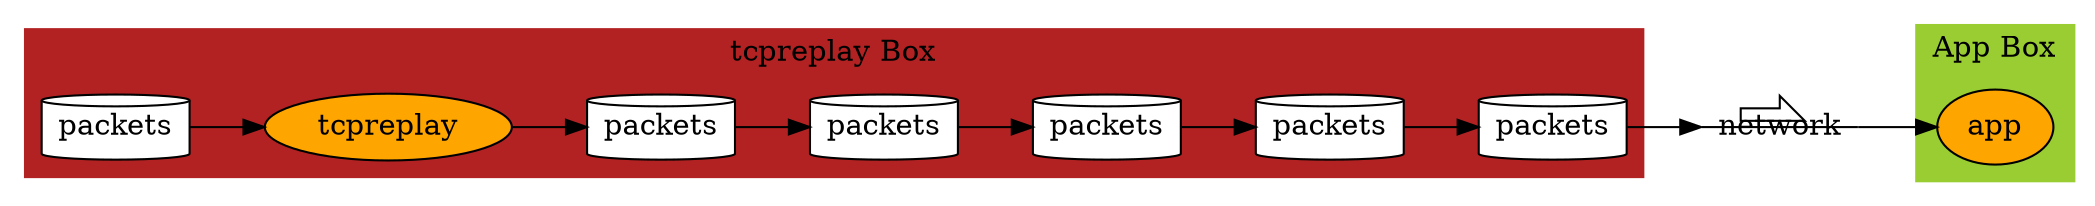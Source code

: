 digraph{
    rankdir=LR
    subgraph cluster_trex{ label="tcpreplay Box" color=firebrick style=filled
    node[label="packets", shape=cylinder, style=filled, fillcolor=white, width=0.2, height=0.2]
    p0[label="packets"]
    p1[label="packets"]
    p2[label="packets"]
    p3[label="packets"]
    p4[label="packets"]
    p5[label="packets"]
    tcpreplay[label="tcpreplay", shape=ellipse, fillcolor=orange, style=filled]
    }
    network[shape="primersite"]

    subgraph cluster_app{ label="App Box" color=yellowgreen style=filled
        app[shape=ellipse, fillcolor=orange, style=filled]
    }
    
p0-> tcpreplay -> p1->p2->p3->p4->p5 -> network -> app
}